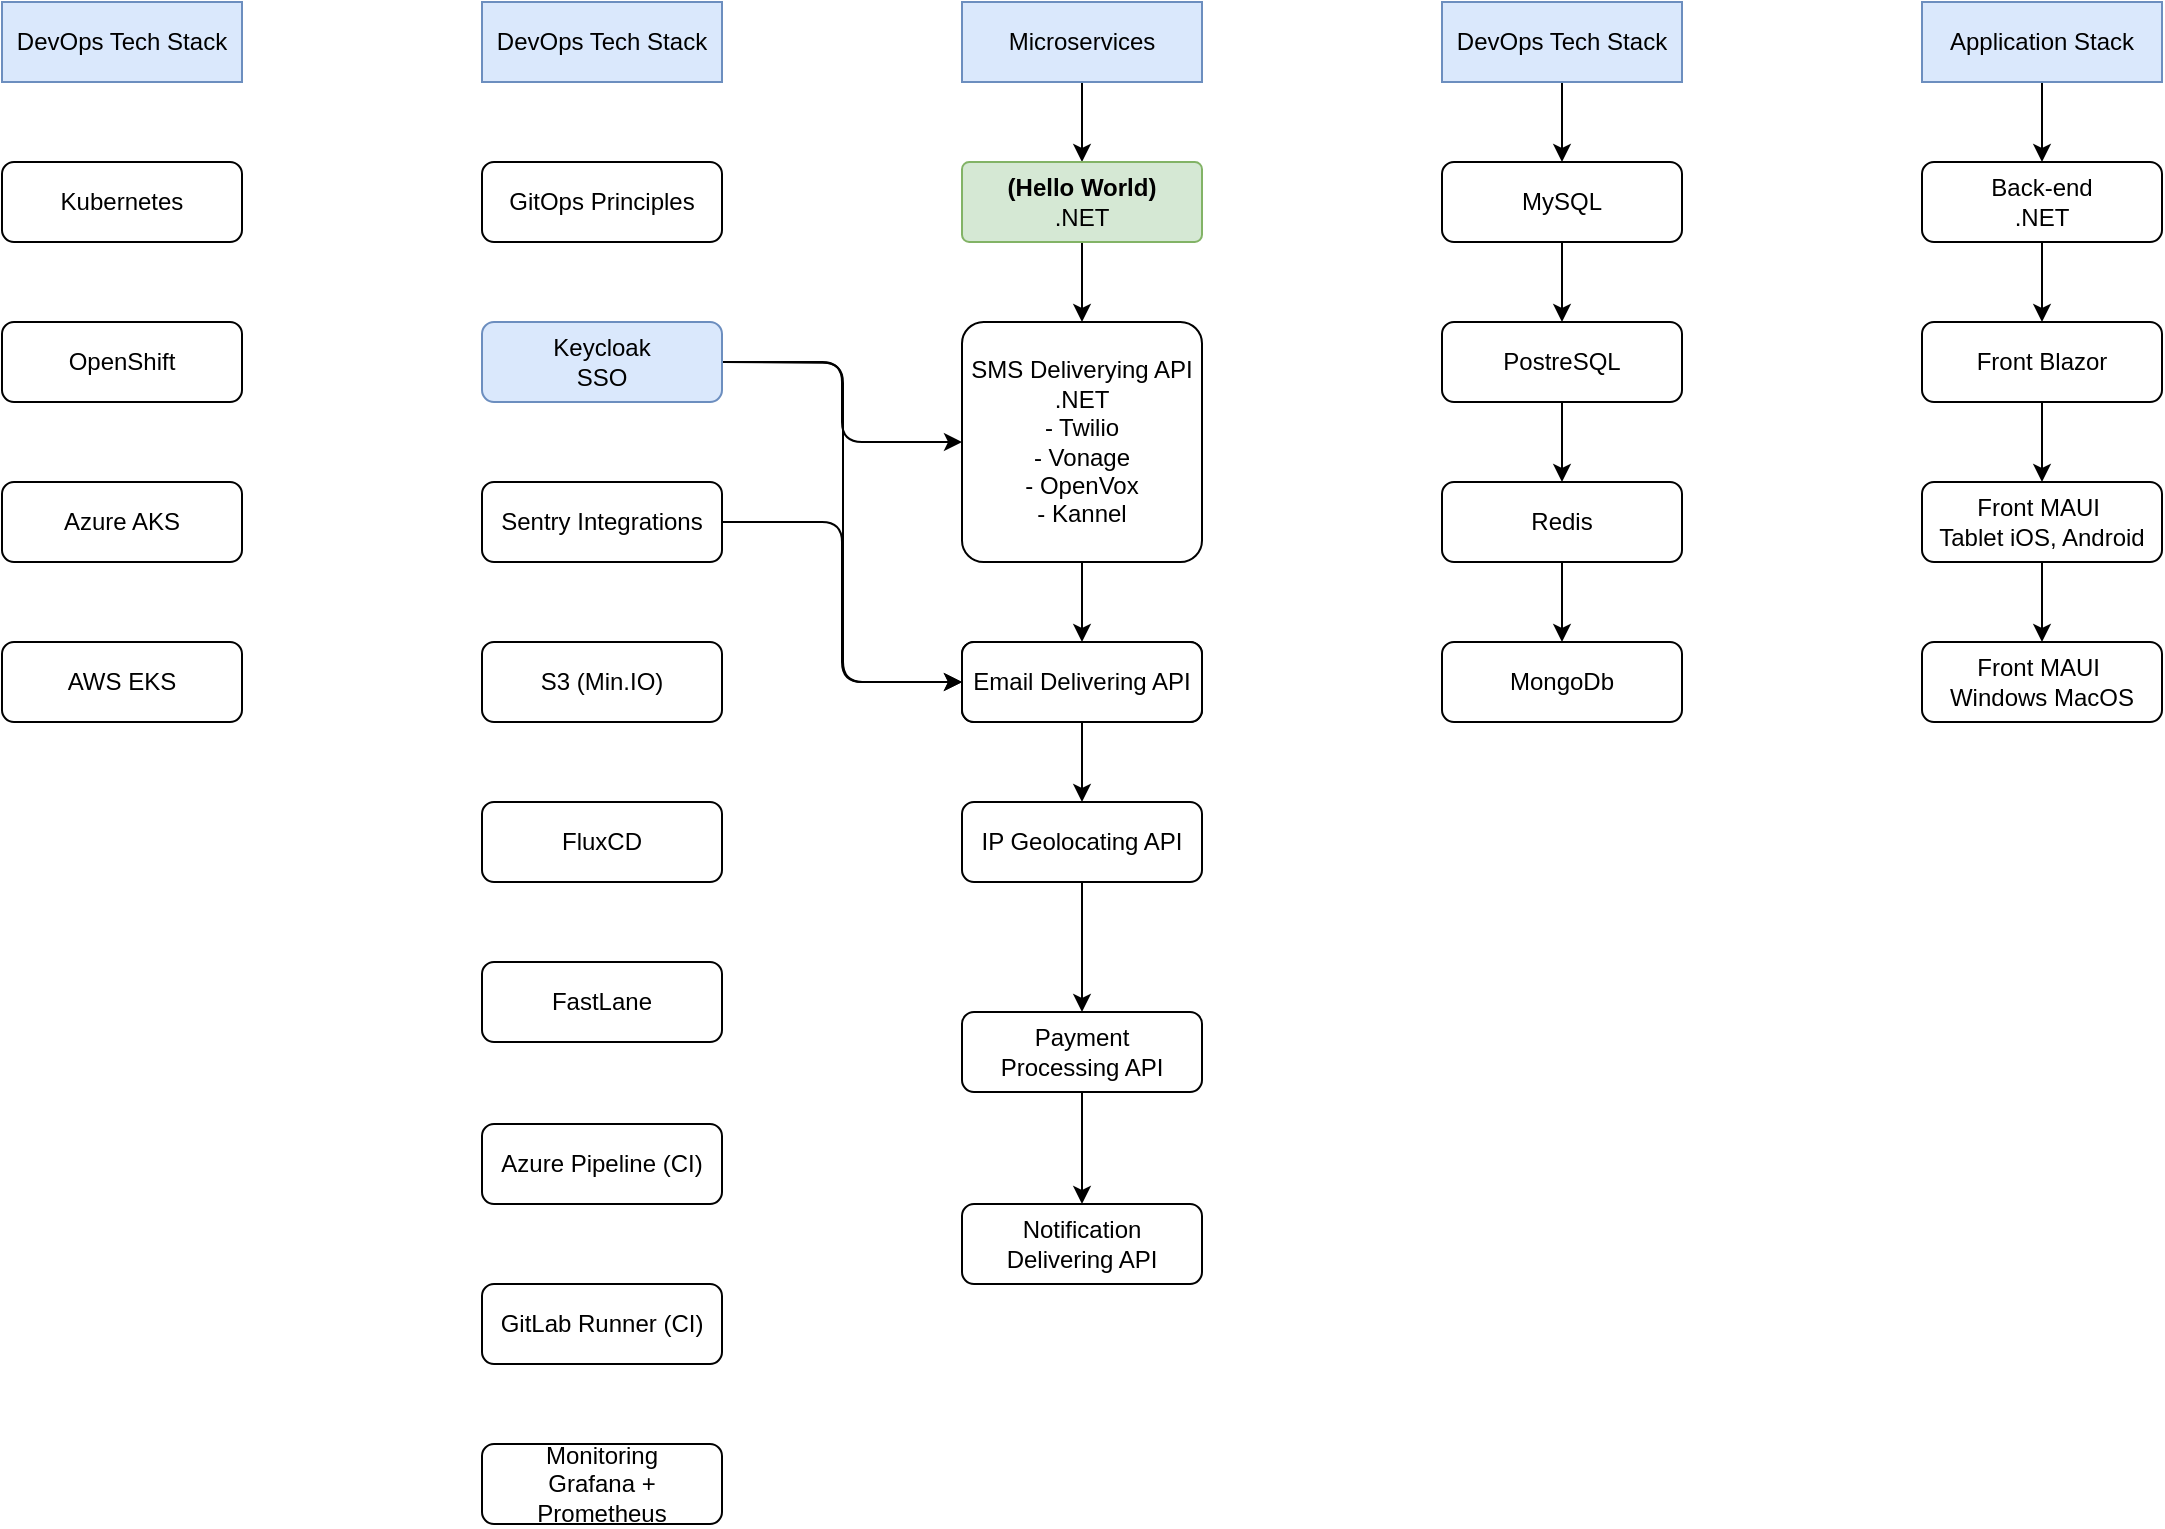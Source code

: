 <mxfile version="20.7.4" type="device" pages="8"><diagram id="kvPN-WQoQ1UvXVrFYGxQ" name="stack"><mxGraphModel dx="2058" dy="1180" grid="1" gridSize="10" guides="1" tooltips="1" connect="1" arrows="1" fold="1" page="1" pageScale="1" pageWidth="1169" pageHeight="827" math="0" shadow="0"><root><mxCell id="0"/><mxCell id="1" parent="0"/><mxCell id="cChEzmW7ZPJ5hX-bSGOE-27" value="GitOps Principles" style="rounded=1;whiteSpace=wrap;html=1;" parent="1" vertex="1"><mxGeometry x="280" y="120" width="120" height="40" as="geometry"/></mxCell><mxCell id="cChEzmW7ZPJ5hX-bSGOE-28" value="DevOps Tech Stack" style="text;html=1;strokeColor=#6c8ebf;fillColor=#dae8fc;align=center;verticalAlign=middle;whiteSpace=wrap;rounded=0;" parent="1" vertex="1"><mxGeometry x="280" y="40" width="120" height="40" as="geometry"/></mxCell><mxCell id="cChEzmW7ZPJ5hX-bSGOE-56" style="edgeStyle=orthogonalEdgeStyle;rounded=1;orthogonalLoop=1;jettySize=auto;html=1;exitX=1;exitY=0.5;exitDx=0;exitDy=0;" parent="1" source="cChEzmW7ZPJ5hX-bSGOE-30" target="cChEzmW7ZPJ5hX-bSGOE-33" edge="1"><mxGeometry relative="1" as="geometry"/></mxCell><mxCell id="zanJZnJPer5NIZRdfO7K-1" style="edgeStyle=orthogonalEdgeStyle;rounded=1;orthogonalLoop=1;jettySize=auto;html=1;entryX=0;entryY=0.5;entryDx=0;entryDy=0;" parent="1" target="cChEzmW7ZPJ5hX-bSGOE-64" edge="1"><mxGeometry relative="1" as="geometry"><mxPoint x="400" y="220" as="sourcePoint"/></mxGeometry></mxCell><mxCell id="cChEzmW7ZPJ5hX-bSGOE-30" value="Keycloak&lt;br&gt;SSO" style="rounded=1;whiteSpace=wrap;html=1;fillColor=#dae8fc;strokeColor=#6c8ebf;" parent="1" vertex="1"><mxGeometry x="280" y="200" width="120" height="40" as="geometry"/></mxCell><mxCell id="DkTigKiNlUy74Ptlj-7F-7" value="" style="edgeStyle=orthogonalEdgeStyle;rounded=0;orthogonalLoop=1;jettySize=auto;html=1;" parent="1" source="cChEzmW7ZPJ5hX-bSGOE-31" target="cChEzmW7ZPJ5hX-bSGOE-57" edge="1"><mxGeometry relative="1" as="geometry"/></mxCell><mxCell id="cChEzmW7ZPJ5hX-bSGOE-31" value="Front Blazor" style="rounded=1;whiteSpace=wrap;html=1;" parent="1" vertex="1"><mxGeometry x="1000" y="200" width="120" height="40" as="geometry"/></mxCell><mxCell id="pLifDEQqLzehWZqofDd_-4" style="edgeStyle=orthogonalEdgeStyle;rounded=1;orthogonalLoop=1;jettySize=auto;html=1;exitX=1;exitY=0.5;exitDx=0;exitDy=0;" parent="1" source="cChEzmW7ZPJ5hX-bSGOE-32" edge="1"><mxGeometry relative="1" as="geometry"><mxPoint x="520" y="380" as="targetPoint"/><Array as="points"><mxPoint x="460" y="300"/><mxPoint x="460" y="380"/></Array></mxGeometry></mxCell><mxCell id="cChEzmW7ZPJ5hX-bSGOE-32" value="Sentry Integrations" style="rounded=1;whiteSpace=wrap;html=1;" parent="1" vertex="1"><mxGeometry x="280" y="280" width="120" height="40" as="geometry"/></mxCell><mxCell id="DkTigKiNlUy74Ptlj-7F-14" value="" style="edgeStyle=orthogonalEdgeStyle;rounded=0;orthogonalLoop=1;jettySize=auto;html=1;" parent="1" source="cChEzmW7ZPJ5hX-bSGOE-33" target="cChEzmW7ZPJ5hX-bSGOE-64" edge="1"><mxGeometry relative="1" as="geometry"/></mxCell><mxCell id="cChEzmW7ZPJ5hX-bSGOE-33" value="SMS Deliverying API&lt;br&gt;.NET&lt;br&gt;- Twilio&lt;br&gt;- Vonage&lt;br&gt;- OpenVox&lt;br&gt;- Kannel" style="rounded=1;whiteSpace=wrap;html=1;arcSize=9;" parent="1" vertex="1"><mxGeometry x="520" y="200" width="120" height="120" as="geometry"/></mxCell><mxCell id="DkTigKiNlUy74Ptlj-7F-12" value="" style="edgeStyle=orthogonalEdgeStyle;rounded=0;orthogonalLoop=1;jettySize=auto;html=1;" parent="1" source="cChEzmW7ZPJ5hX-bSGOE-34" target="cChEzmW7ZPJ5hX-bSGOE-44" edge="1"><mxGeometry relative="1" as="geometry"/></mxCell><mxCell id="cChEzmW7ZPJ5hX-bSGOE-34" value="Microservices" style="text;html=1;strokeColor=#6c8ebf;fillColor=#dae8fc;align=center;verticalAlign=middle;whiteSpace=wrap;rounded=0;" parent="1" vertex="1"><mxGeometry x="520" y="40" width="120" height="40" as="geometry"/></mxCell><mxCell id="cChEzmW7ZPJ5hX-bSGOE-35" value="Email Deliverying API&lt;br&gt;.NET" style="rounded=1;whiteSpace=wrap;html=1;" parent="1" vertex="1"><mxGeometry x="520" y="360" width="120" height="40" as="geometry"/></mxCell><mxCell id="DkTigKiNlUy74Ptlj-7F-13" value="" style="edgeStyle=orthogonalEdgeStyle;rounded=0;orthogonalLoop=1;jettySize=auto;html=1;" parent="1" source="cChEzmW7ZPJ5hX-bSGOE-44" target="cChEzmW7ZPJ5hX-bSGOE-33" edge="1"><mxGeometry relative="1" as="geometry"/></mxCell><mxCell id="cChEzmW7ZPJ5hX-bSGOE-44" value="&lt;b&gt;(Hello World)&lt;/b&gt;&lt;br&gt;.NET" style="rounded=1;whiteSpace=wrap;html=1;arcSize=9;fillColor=#d5e8d4;strokeColor=#82b366;" parent="1" vertex="1"><mxGeometry x="520" y="120" width="120" height="40" as="geometry"/></mxCell><mxCell id="cChEzmW7ZPJ5hX-bSGOE-45" value="S3 (Min.IO)" style="rounded=1;whiteSpace=wrap;html=1;" parent="1" vertex="1"><mxGeometry x="280" y="360" width="120" height="40" as="geometry"/></mxCell><mxCell id="DkTigKiNlUy74Ptlj-7F-5" value="" style="edgeStyle=orthogonalEdgeStyle;rounded=0;orthogonalLoop=1;jettySize=auto;html=1;" parent="1" source="cChEzmW7ZPJ5hX-bSGOE-46" target="cChEzmW7ZPJ5hX-bSGOE-59" edge="1"><mxGeometry relative="1" as="geometry"/></mxCell><mxCell id="cChEzmW7ZPJ5hX-bSGOE-46" value="Application Stack" style="text;html=1;strokeColor=#6c8ebf;fillColor=#dae8fc;align=center;verticalAlign=middle;whiteSpace=wrap;rounded=0;" parent="1" vertex="1"><mxGeometry x="1000" y="40" width="120" height="40" as="geometry"/></mxCell><mxCell id="cChEzmW7ZPJ5hX-bSGOE-48" value="Azure Pipeline (CI)" style="rounded=1;whiteSpace=wrap;html=1;" parent="1" vertex="1"><mxGeometry x="280" y="601" width="120" height="40" as="geometry"/></mxCell><mxCell id="DkTigKiNlUy74Ptlj-7F-16" value="" style="edgeStyle=orthogonalEdgeStyle;rounded=0;orthogonalLoop=1;jettySize=auto;html=1;" parent="1" source="cChEzmW7ZPJ5hX-bSGOE-51" target="4Ke_QRPp7uL051mlga-H-1" edge="1"><mxGeometry relative="1" as="geometry"/></mxCell><mxCell id="cChEzmW7ZPJ5hX-bSGOE-51" value="IP Geolocating API" style="rounded=1;whiteSpace=wrap;html=1;" parent="1" vertex="1"><mxGeometry x="520" y="440" width="120" height="40" as="geometry"/></mxCell><mxCell id="cChEzmW7ZPJ5hX-bSGOE-54" value="GitLab Runner (CI)" style="rounded=1;whiteSpace=wrap;html=1;" parent="1" vertex="1"><mxGeometry x="280" y="681" width="120" height="40" as="geometry"/></mxCell><mxCell id="cChEzmW7ZPJ5hX-bSGOE-55" value="FluxCD" style="rounded=1;whiteSpace=wrap;html=1;" parent="1" vertex="1"><mxGeometry x="280" y="440" width="120" height="40" as="geometry"/></mxCell><mxCell id="DkTigKiNlUy74Ptlj-7F-8" value="" style="edgeStyle=orthogonalEdgeStyle;rounded=0;orthogonalLoop=1;jettySize=auto;html=1;" parent="1" source="cChEzmW7ZPJ5hX-bSGOE-57" target="cChEzmW7ZPJ5hX-bSGOE-58" edge="1"><mxGeometry relative="1" as="geometry"/></mxCell><mxCell id="cChEzmW7ZPJ5hX-bSGOE-57" value="Front MAUI&amp;nbsp;&lt;br&gt;Tablet iOS, Android" style="rounded=1;whiteSpace=wrap;html=1;" parent="1" vertex="1"><mxGeometry x="1000" y="280" width="120" height="40" as="geometry"/></mxCell><mxCell id="cChEzmW7ZPJ5hX-bSGOE-58" value="Front MAUI&amp;nbsp;&lt;br&gt;Windows MacOS" style="rounded=1;whiteSpace=wrap;html=1;" parent="1" vertex="1"><mxGeometry x="1000" y="360" width="120" height="40" as="geometry"/></mxCell><mxCell id="DkTigKiNlUy74Ptlj-7F-6" value="" style="edgeStyle=orthogonalEdgeStyle;rounded=0;orthogonalLoop=1;jettySize=auto;html=1;" parent="1" source="cChEzmW7ZPJ5hX-bSGOE-59" target="cChEzmW7ZPJ5hX-bSGOE-31" edge="1"><mxGeometry relative="1" as="geometry"/></mxCell><mxCell id="cChEzmW7ZPJ5hX-bSGOE-59" value="Back-end&lt;br&gt;.NET" style="rounded=1;whiteSpace=wrap;html=1;" parent="1" vertex="1"><mxGeometry x="1000" y="120" width="120" height="40" as="geometry"/></mxCell><mxCell id="cChEzmW7ZPJ5hX-bSGOE-62" value="Monitoring &lt;br&gt;Grafana + Prometheus" style="rounded=1;whiteSpace=wrap;html=1;" parent="1" vertex="1"><mxGeometry x="280" y="761" width="120" height="40" as="geometry"/></mxCell><mxCell id="DkTigKiNlUy74Ptlj-7F-15" value="" style="edgeStyle=orthogonalEdgeStyle;rounded=0;orthogonalLoop=1;jettySize=auto;html=1;" parent="1" source="cChEzmW7ZPJ5hX-bSGOE-64" target="cChEzmW7ZPJ5hX-bSGOE-51" edge="1"><mxGeometry relative="1" as="geometry"/></mxCell><mxCell id="cChEzmW7ZPJ5hX-bSGOE-64" value="Email Delivering API" style="rounded=1;whiteSpace=wrap;html=1;" parent="1" vertex="1"><mxGeometry x="520" y="360" width="120" height="40" as="geometry"/></mxCell><mxCell id="cChEzmW7ZPJ5hX-bSGOE-93" value="FastLane" style="rounded=1;whiteSpace=wrap;html=1;" parent="1" vertex="1"><mxGeometry x="280" y="520" width="120" height="40" as="geometry"/></mxCell><mxCell id="DkTigKiNlUy74Ptlj-7F-17" value="" style="edgeStyle=orthogonalEdgeStyle;rounded=0;orthogonalLoop=1;jettySize=auto;html=1;" parent="1" source="4Ke_QRPp7uL051mlga-H-1" target="4Ke_QRPp7uL051mlga-H-50" edge="1"><mxGeometry relative="1" as="geometry"/></mxCell><mxCell id="4Ke_QRPp7uL051mlga-H-1" value="Payment&lt;br&gt;Processing API" style="rounded=1;whiteSpace=wrap;html=1;" parent="1" vertex="1"><mxGeometry x="520" y="545" width="120" height="40" as="geometry"/></mxCell><mxCell id="4Ke_QRPp7uL051mlga-H-50" value="Notification&lt;br&gt;Delivering API" style="rounded=1;whiteSpace=wrap;html=1;" parent="1" vertex="1"><mxGeometry x="520" y="641" width="120" height="40" as="geometry"/></mxCell><mxCell id="DkTigKiNlUy74Ptlj-7F-10" value="" style="edgeStyle=orthogonalEdgeStyle;rounded=0;orthogonalLoop=1;jettySize=auto;html=1;" parent="1" source="DkTigKiNlUy74Ptlj-7F-1" target="DkTigKiNlUy74Ptlj-7F-2" edge="1"><mxGeometry relative="1" as="geometry"/></mxCell><mxCell id="DkTigKiNlUy74Ptlj-7F-1" value="MySQL" style="rounded=1;whiteSpace=wrap;html=1;" parent="1" vertex="1"><mxGeometry x="760" y="120" width="120" height="40" as="geometry"/></mxCell><mxCell id="DkTigKiNlUy74Ptlj-7F-11" value="" style="edgeStyle=orthogonalEdgeStyle;rounded=0;orthogonalLoop=1;jettySize=auto;html=1;" parent="1" source="DkTigKiNlUy74Ptlj-7F-2" target="DkTigKiNlUy74Ptlj-7F-4" edge="1"><mxGeometry relative="1" as="geometry"/></mxCell><mxCell id="DkTigKiNlUy74Ptlj-7F-2" value="PostreSQL" style="rounded=1;whiteSpace=wrap;html=1;" parent="1" vertex="1"><mxGeometry x="760" y="200" width="120" height="40" as="geometry"/></mxCell><mxCell id="DkTigKiNlUy74Ptlj-7F-9" value="" style="edgeStyle=orthogonalEdgeStyle;rounded=0;orthogonalLoop=1;jettySize=auto;html=1;" parent="1" source="DkTigKiNlUy74Ptlj-7F-3" target="DkTigKiNlUy74Ptlj-7F-1" edge="1"><mxGeometry relative="1" as="geometry"/></mxCell><mxCell id="DkTigKiNlUy74Ptlj-7F-3" value="DevOps Tech Stack" style="text;html=1;strokeColor=#6c8ebf;fillColor=#dae8fc;align=center;verticalAlign=middle;whiteSpace=wrap;rounded=0;" parent="1" vertex="1"><mxGeometry x="760" y="40" width="120" height="40" as="geometry"/></mxCell><mxCell id="pLifDEQqLzehWZqofDd_-2" value="" style="edgeStyle=orthogonalEdgeStyle;rounded=0;orthogonalLoop=1;jettySize=auto;html=1;" parent="1" source="DkTigKiNlUy74Ptlj-7F-4" target="pLifDEQqLzehWZqofDd_-1" edge="1"><mxGeometry relative="1" as="geometry"/></mxCell><mxCell id="DkTigKiNlUy74Ptlj-7F-4" value="Redis" style="rounded=1;whiteSpace=wrap;html=1;" parent="1" vertex="1"><mxGeometry x="760" y="280" width="120" height="40" as="geometry"/></mxCell><mxCell id="pLifDEQqLzehWZqofDd_-1" value="MongoDb" style="rounded=1;whiteSpace=wrap;html=1;" parent="1" vertex="1"><mxGeometry x="760" y="360" width="120" height="40" as="geometry"/></mxCell><mxCell id="pLifDEQqLzehWZqofDd_-3" value="DevOps Tech Stack" style="text;html=1;strokeColor=#6c8ebf;fillColor=#dae8fc;align=center;verticalAlign=middle;whiteSpace=wrap;rounded=0;" parent="1" vertex="1"><mxGeometry x="40" y="40" width="120" height="40" as="geometry"/></mxCell><mxCell id="pLifDEQqLzehWZqofDd_-5" value="Kubernetes" style="rounded=1;whiteSpace=wrap;html=1;" parent="1" vertex="1"><mxGeometry x="40" y="120" width="120" height="40" as="geometry"/></mxCell><mxCell id="pLifDEQqLzehWZqofDd_-6" value="OpenShift" style="rounded=1;whiteSpace=wrap;html=1;" parent="1" vertex="1"><mxGeometry x="40" y="200" width="120" height="40" as="geometry"/></mxCell><mxCell id="pLifDEQqLzehWZqofDd_-7" value="Azure AKS" style="rounded=1;whiteSpace=wrap;html=1;" parent="1" vertex="1"><mxGeometry x="40" y="280" width="120" height="40" as="geometry"/></mxCell><mxCell id="pLifDEQqLzehWZqofDd_-8" value="AWS EKS" style="rounded=1;whiteSpace=wrap;html=1;" parent="1" vertex="1"><mxGeometry x="40" y="360" width="120" height="40" as="geometry"/></mxCell></root></mxGraphModel></diagram><diagram id="yf5zKmIJrU7kJXl1FtYX" name="notification-deliverying-api"><mxGraphModel dx="3227" dy="353" grid="1" gridSize="10" guides="1" tooltips="1" connect="1" arrows="1" fold="1" page="1" pageScale="1" pageWidth="1169" pageHeight="827" math="0" shadow="0"><root><mxCell id="0"/><mxCell id="1" parent="0"/><mxCell id="9hb4vZHsinNCUhnOngkf-1" style="edgeStyle=orthogonalEdgeStyle;rounded=0;orthogonalLoop=1;jettySize=auto;html=1;exitX=0.5;exitY=1;exitDx=0;exitDy=0;" parent="1" source="9hb4vZHsinNCUhnOngkf-2" target="9hb4vZHsinNCUhnOngkf-9" edge="1"><mxGeometry relative="1" as="geometry"/></mxCell><mxCell id="9hb4vZHsinNCUhnOngkf-2" value="Notification&lt;br&gt;User complete a payment" style="ellipse;whiteSpace=wrap;html=1;fillColor=#dae8fc;strokeColor=#6c8ebf;" parent="1" vertex="1"><mxGeometry x="-800" y="900" width="110" height="60" as="geometry"/></mxCell><mxCell id="9hb4vZHsinNCUhnOngkf-3" style="edgeStyle=orthogonalEdgeStyle;rounded=0;orthogonalLoop=1;jettySize=auto;html=1;exitX=0.5;exitY=1;exitDx=0;exitDy=0;" parent="1" source="9hb4vZHsinNCUhnOngkf-4" target="9hb4vZHsinNCUhnOngkf-6" edge="1"><mxGeometry relative="1" as="geometry"/></mxCell><mxCell id="9hb4vZHsinNCUhnOngkf-4" value="User receives an in-app notification in web blazor via SignalR" style="rounded=1;whiteSpace=wrap;html=1;" parent="1" vertex="1"><mxGeometry x="-940" y="1129" width="120" height="60" as="geometry"/></mxCell><mxCell id="9hb4vZHsinNCUhnOngkf-5" style="edgeStyle=orthogonalEdgeStyle;rounded=0;orthogonalLoop=1;jettySize=auto;html=1;exitX=0.5;exitY=1;exitDx=0;exitDy=0;entryX=0.5;entryY=0;entryDx=0;entryDy=0;" parent="1" source="9hb4vZHsinNCUhnOngkf-6" target="9hb4vZHsinNCUhnOngkf-17" edge="1"><mxGeometry relative="1" as="geometry"/></mxCell><mxCell id="9hb4vZHsinNCUhnOngkf-6" value="User receives an in-app notification in Mobile via SignalR" style="rounded=1;whiteSpace=wrap;html=1;" parent="1" vertex="1"><mxGeometry x="-940" y="1249" width="120" height="60" as="geometry"/></mxCell><mxCell id="9hb4vZHsinNCUhnOngkf-7" value="yes" style="edgeStyle=orthogonalEdgeStyle;rounded=0;orthogonalLoop=1;jettySize=auto;html=1;entryX=0.5;entryY=0;entryDx=0;entryDy=0;" parent="1" source="9hb4vZHsinNCUhnOngkf-9" target="9hb4vZHsinNCUhnOngkf-4" edge="1"><mxGeometry relative="1" as="geometry"/></mxCell><mxCell id="9hb4vZHsinNCUhnOngkf-8" value="no" style="edgeStyle=orthogonalEdgeStyle;rounded=0;orthogonalLoop=1;jettySize=auto;html=1;exitX=1;exitY=0.5;exitDx=0;exitDy=0;" parent="1" source="9hb4vZHsinNCUhnOngkf-9" target="9hb4vZHsinNCUhnOngkf-11" edge="1"><mxGeometry relative="1" as="geometry"/></mxCell><mxCell id="9hb4vZHsinNCUhnOngkf-9" value="Is User online on web and mobile?" style="rhombus;whiteSpace=wrap;html=1;" parent="1" vertex="1"><mxGeometry x="-785" y="1019" width="80" height="80" as="geometry"/></mxCell><mxCell id="9hb4vZHsinNCUhnOngkf-10" style="edgeStyle=orthogonalEdgeStyle;rounded=0;orthogonalLoop=1;jettySize=auto;html=1;exitX=0.5;exitY=1;exitDx=0;exitDy=0;" parent="1" source="9hb4vZHsinNCUhnOngkf-11" target="9hb4vZHsinNCUhnOngkf-13" edge="1"><mxGeometry relative="1" as="geometry"/></mxCell><mxCell id="9hb4vZHsinNCUhnOngkf-11" value="User receives notification via native Browser" style="rounded=1;whiteSpace=wrap;html=1;" parent="1" vertex="1"><mxGeometry x="-670" y="1129" width="120" height="60" as="geometry"/></mxCell><mxCell id="9hb4vZHsinNCUhnOngkf-12" style="edgeStyle=orthogonalEdgeStyle;rounded=0;orthogonalLoop=1;jettySize=auto;html=1;exitX=0.5;exitY=1;exitDx=0;exitDy=0;entryX=0.5;entryY=0;entryDx=0;entryDy=0;" parent="1" source="9hb4vZHsinNCUhnOngkf-13" target="9hb4vZHsinNCUhnOngkf-15" edge="1"><mxGeometry relative="1" as="geometry"/></mxCell><mxCell id="9hb4vZHsinNCUhnOngkf-13" value="User receives notification via native Mobile" style="rounded=1;whiteSpace=wrap;html=1;" parent="1" vertex="1"><mxGeometry x="-670" y="1249" width="120" height="60" as="geometry"/></mxCell><mxCell id="9hb4vZHsinNCUhnOngkf-14" style="edgeStyle=orthogonalEdgeStyle;rounded=0;orthogonalLoop=1;jettySize=auto;html=1;exitX=0.5;exitY=1;exitDx=0;exitDy=0;" parent="1" source="9hb4vZHsinNCUhnOngkf-15" target="9hb4vZHsinNCUhnOngkf-18" edge="1"><mxGeometry relative="1" as="geometry"><Array as="points"><mxPoint x="-610" y="1449"/><mxPoint x="-735" y="1449"/></Array></mxGeometry></mxCell><mxCell id="9hb4vZHsinNCUhnOngkf-15" value="User receives notification via native Desktop" style="rounded=1;whiteSpace=wrap;html=1;" parent="1" vertex="1"><mxGeometry x="-670" y="1353" width="120" height="60" as="geometry"/></mxCell><mxCell id="9hb4vZHsinNCUhnOngkf-16" style="edgeStyle=orthogonalEdgeStyle;rounded=0;orthogonalLoop=1;jettySize=auto;html=1;exitX=0.5;exitY=1;exitDx=0;exitDy=0;entryX=0.5;entryY=0;entryDx=0;entryDy=0;" parent="1" source="9hb4vZHsinNCUhnOngkf-17" target="9hb4vZHsinNCUhnOngkf-18" edge="1"><mxGeometry relative="1" as="geometry"><mxPoint x="-730" y="1479" as="targetPoint"/></mxGeometry></mxCell><mxCell id="9hb4vZHsinNCUhnOngkf-17" value="User receives notification via native Desktop" style="rounded=1;whiteSpace=wrap;html=1;" parent="1" vertex="1"><mxGeometry x="-940" y="1359" width="120" height="60" as="geometry"/></mxCell><mxCell id="9hb4vZHsinNCUhnOngkf-18" value="User complete a payment" style="ellipse;whiteSpace=wrap;html=1;fillColor=#dae8fc;strokeColor=#6c8ebf;" parent="1" vertex="1"><mxGeometry x="-790" y="1479" width="110" height="60" as="geometry"/></mxCell><mxCell id="9hb4vZHsinNCUhnOngkf-19" value="Notification Tokens" style="swimlane;fontStyle=0;childLayout=stackLayout;horizontal=1;startSize=30;horizontalStack=0;resizeParent=1;resizeParentMax=0;resizeLast=0;collapsible=1;marginBottom=0;whiteSpace=wrap;html=1;" parent="1" vertex="1"><mxGeometry x="-500" y="1050" width="350" height="120" as="geometry"/></mxCell><mxCell id="9hb4vZHsinNCUhnOngkf-20" value="Id: guid" style="text;strokeColor=none;fillColor=none;align=left;verticalAlign=middle;spacingLeft=4;spacingRight=4;overflow=hidden;points=[[0,0.5],[1,0.5]];portConstraint=eastwest;rotatable=0;whiteSpace=wrap;html=1;" parent="9hb4vZHsinNCUhnOngkf-19" vertex="1"><mxGeometry y="30" width="350" height="30" as="geometry"/></mxCell><mxCell id="9hb4vZHsinNCUhnOngkf-21" value="Platform: iOS, Android, Chrome, Windows, MacOS" style="text;strokeColor=none;fillColor=none;align=left;verticalAlign=middle;spacingLeft=4;spacingRight=4;overflow=hidden;points=[[0,0.5],[1,0.5]];portConstraint=eastwest;rotatable=0;whiteSpace=wrap;html=1;" parent="9hb4vZHsinNCUhnOngkf-19" vertex="1"><mxGeometry y="60" width="350" height="30" as="geometry"/></mxCell><mxCell id="9hb4vZHsinNCUhnOngkf-22" value="Token: string" style="text;strokeColor=none;fillColor=none;align=left;verticalAlign=middle;spacingLeft=4;spacingRight=4;overflow=hidden;points=[[0,0.5],[1,0.5]];portConstraint=eastwest;rotatable=0;whiteSpace=wrap;html=1;" parent="9hb4vZHsinNCUhnOngkf-19" vertex="1"><mxGeometry y="90" width="350" height="30" as="geometry"/></mxCell></root></mxGraphModel></diagram><diagram id="sgOMdSSGqerFoJDEq_nr" name="payment-processing"><mxGraphModel dx="2058" dy="1180" grid="1" gridSize="10" guides="1" tooltips="1" connect="1" arrows="1" fold="1" page="1" pageScale="1" pageWidth="1169" pageHeight="827" math="0" shadow="0"><root><mxCell id="0"/><mxCell id="1" parent="0"/><mxCell id="82ZTfDwzxJSF4zTGRiNF-1" value="" style="group" vertex="1" connectable="0" parent="1"><mxGeometry x="50" y="80" width="1070" height="720" as="geometry"/></mxCell><mxCell id="WO5oYIrNLtk9MV-GzfNG-1" value="Client" style="shape=umlActor;verticalLabelPosition=bottom;verticalAlign=top;html=1;outlineConnect=0;" parent="82ZTfDwzxJSF4zTGRiNF-1" vertex="1"><mxGeometry x="90.528" width="24.689" height="49.5" as="geometry"/></mxCell><mxCell id="WO5oYIrNLtk9MV-GzfNG-2" value="Get Payments" style="endArrow=classic;html=1;rounded=0;" parent="82ZTfDwzxJSF4zTGRiNF-1" edge="1"><mxGeometry width="50" height="50" relative="1" as="geometry"><mxPoint x="90.528" y="99.0" as="sourcePoint"/><mxPoint x="419.72" y="99.0" as="targetPoint"/></mxGeometry></mxCell><mxCell id="WO5oYIrNLtk9MV-GzfNG-4" value="&lt;span style=&quot;background-color: rgb(251, 251, 251);&quot;&gt;App Back-end&lt;/span&gt;" style="aspect=fixed;perimeter=ellipsePerimeter;html=1;align=center;shadow=0;dashed=0;spacingTop=3;image;image=img/lib/active_directory/generic_server.svg;" parent="82ZTfDwzxJSF4zTGRiNF-1" vertex="1"><mxGeometry x="411.491" y="4.125" width="23.043" height="41.149" as="geometry"/></mxCell><mxCell id="WO5oYIrNLtk9MV-GzfNG-6" value="&lt;span style=&quot;background-color: rgb(251, 251, 251);&quot;&gt;Payment Processing&lt;/span&gt;" style="aspect=fixed;perimeter=ellipsePerimeter;html=1;align=center;shadow=0;dashed=0;spacingTop=3;image;image=img/lib/active_directory/generic_server.svg;" parent="82ZTfDwzxJSF4zTGRiNF-1" vertex="1"><mxGeometry x="699.534" y="4.125" width="23.043" height="41.149" as="geometry"/></mxCell><mxCell id="WO5oYIrNLtk9MV-GzfNG-7" value="Get Payments" style="endArrow=classic;html=1;rounded=0;" parent="82ZTfDwzxJSF4zTGRiNF-1" edge="1"><mxGeometry width="50" height="50" relative="1" as="geometry"><mxPoint x="419.72" y="132.0" as="sourcePoint"/><mxPoint x="715.994" y="132.0" as="targetPoint"/></mxGeometry></mxCell><mxCell id="WO5oYIrNLtk9MV-GzfNG-8" value="Payment List&amp;nbsp;" style="endArrow=classic;html=1;rounded=0;" parent="82ZTfDwzxJSF4zTGRiNF-1" edge="1"><mxGeometry width="50" height="50" relative="1" as="geometry"><mxPoint x="715.994" y="165.0" as="sourcePoint"/><mxPoint x="419.72" y="165.0" as="targetPoint"/></mxGeometry></mxCell><mxCell id="WO5oYIrNLtk9MV-GzfNG-10" value="Payment List&amp;nbsp; +&amp;nbsp;&lt;br&gt;Business Logic" style="endArrow=classic;html=1;rounded=0;" parent="82ZTfDwzxJSF4zTGRiNF-1" edge="1"><mxGeometry width="50" height="50" relative="1" as="geometry"><mxPoint x="419.72" y="198.0" as="sourcePoint"/><mxPoint x="90.528" y="198.0" as="targetPoint"/></mxGeometry></mxCell><mxCell id="WO5oYIrNLtk9MV-GzfNG-18" value="1. User Submit Payment Intent&lt;br&gt;Amount RM10.00&lt;br&gt;Method FPX&amp;nbsp;" style="endArrow=classic;html=1;rounded=0;" parent="82ZTfDwzxJSF4zTGRiNF-1" edge="1"><mxGeometry width="50" height="50" relative="1" as="geometry"><mxPoint x="90.528" y="264.0" as="sourcePoint"/><mxPoint x="419.72" y="264.0" as="targetPoint"/><mxPoint as="offset"/></mxGeometry></mxCell><mxCell id="WO5oYIrNLtk9MV-GzfNG-19" value="2. User Submit Payment Intent&lt;br&gt;Amount RM10.00&lt;br&gt;Method FPX&amp;nbsp;" style="endArrow=classic;html=1;rounded=0;" parent="82ZTfDwzxJSF4zTGRiNF-1" edge="1"><mxGeometry width="50" height="50" relative="1" as="geometry"><mxPoint x="419.72" y="297.0" as="sourcePoint"/><mxPoint x="715.994" y="297.0" as="targetPoint"/><mxPoint as="offset"/></mxGeometry></mxCell><mxCell id="WO5oYIrNLtk9MV-GzfNG-20" value="Payment Response&lt;br&gt;Client URL" style="endArrow=classic;html=1;rounded=0;" parent="82ZTfDwzxJSF4zTGRiNF-1" edge="1"><mxGeometry width="50" height="50" relative="1" as="geometry"><mxPoint x="1045.186" y="363.0" as="sourcePoint"/><mxPoint x="715.994" y="363.0" as="targetPoint"/></mxGeometry></mxCell><mxCell id="WO5oYIrNLtk9MV-GzfNG-22" value="&lt;span style=&quot;background-color: rgb(251, 251, 251);&quot;&gt;Provider&lt;/span&gt;" style="aspect=fixed;perimeter=ellipsePerimeter;html=1;align=center;shadow=0;dashed=0;spacingTop=3;image;image=img/lib/active_directory/generic_server.svg;" parent="82ZTfDwzxJSF4zTGRiNF-1" vertex="1"><mxGeometry x="1036.957" y="4.125" width="23.043" height="41.149" as="geometry"/></mxCell><mxCell id="WO5oYIrNLtk9MV-GzfNG-23" value="2. User Submit Payment Intent&lt;br&gt;Amount RM10.00&lt;br&gt;Method FPX&amp;nbsp;" style="endArrow=classic;html=1;rounded=0;" parent="82ZTfDwzxJSF4zTGRiNF-1" edge="1"><mxGeometry width="50" height="50" relative="1" as="geometry"><mxPoint x="715.994" y="330.0" as="sourcePoint"/><mxPoint x="1045.186" y="330.0" as="targetPoint"/><mxPoint as="offset"/></mxGeometry></mxCell><mxCell id="WO5oYIrNLtk9MV-GzfNG-24" value="Payment Response&lt;br style=&quot;border-color: var(--border-color);&quot;&gt;Client URL" style="endArrow=classic;html=1;rounded=0;" parent="82ZTfDwzxJSF4zTGRiNF-1" edge="1"><mxGeometry width="50" height="50" relative="1" as="geometry"><mxPoint x="715.994" y="396.0" as="sourcePoint"/><mxPoint x="419.72" y="396.0" as="targetPoint"/></mxGeometry></mxCell><mxCell id="WO5oYIrNLtk9MV-GzfNG-27" value="Payment Response&lt;br style=&quot;border-color: var(--border-color);&quot;&gt;Client URL" style="endArrow=classic;html=1;rounded=0;" parent="82ZTfDwzxJSF4zTGRiNF-1" edge="1"><mxGeometry width="50" height="50" relative="1" as="geometry"><mxPoint x="419.72" y="429.0" as="sourcePoint"/><mxPoint x="90.528" y="429.0" as="targetPoint"/></mxGeometry></mxCell><mxCell id="WO5oYIrNLtk9MV-GzfNG-28" value="Client Redirect to Complete Payment" style="endArrow=classic;html=1;rounded=0;" parent="82ZTfDwzxJSF4zTGRiNF-1" edge="1"><mxGeometry width="50" height="50" relative="1" as="geometry"><mxPoint x="90.528" y="462.0" as="sourcePoint"/><mxPoint x="1045.186" y="462.0" as="targetPoint"/><mxPoint as="offset"/></mxGeometry></mxCell><mxCell id="WO5oYIrNLtk9MV-GzfNG-30" value="Client Visit the Return URL to Payment Status&lt;br&gt;[ Success, Failed or Cancelled ]" style="endArrow=classic;html=1;rounded=0;" parent="82ZTfDwzxJSF4zTGRiNF-1" edge="1"><mxGeometry width="50" height="50" relative="1" as="geometry"><mxPoint x="90.528" y="528.0" as="sourcePoint"/><mxPoint x="715.994" y="528.0" as="targetPoint"/><mxPoint as="offset"/></mxGeometry></mxCell><mxCell id="WO5oYIrNLtk9MV-GzfNG-31" value="Dispatch Payment Event by &lt;br&gt;Webhook&lt;br&gt;[ Success, Failed or Cancelled]" style="endArrow=classic;html=1;rounded=0;" parent="82ZTfDwzxJSF4zTGRiNF-1" edge="1"><mxGeometry width="50" height="50" relative="1" as="geometry"><mxPoint x="1045.186" y="495.0" as="sourcePoint"/><mxPoint x="715.994" y="495.0" as="targetPoint"/></mxGeometry></mxCell><mxCell id="WO5oYIrNLtk9MV-GzfNG-32" value="Redirect User to &lt;br&gt;Application Payment Result Page" style="endArrow=classic;html=1;rounded=0;" parent="82ZTfDwzxJSF4zTGRiNF-1" edge="1"><mxGeometry width="50" height="50" relative="1" as="geometry"><mxPoint x="90.528" y="561.0" as="sourcePoint"/><mxPoint x="419.72" y="561.0" as="targetPoint"/></mxGeometry></mxCell><mxCell id="WO5oYIrNLtk9MV-GzfNG-34" value="Get Payment Status" style="endArrow=classic;html=1;rounded=0;" parent="82ZTfDwzxJSF4zTGRiNF-1" edge="1"><mxGeometry width="50" height="50" relative="1" as="geometry"><mxPoint x="419.72" y="594" as="sourcePoint"/><mxPoint x="715.994" y="594.0" as="targetPoint"/></mxGeometry></mxCell><mxCell id="WO5oYIrNLtk9MV-GzfNG-35" value="" style="shape=curlyBracket;whiteSpace=wrap;html=1;rounded=1;labelPosition=left;verticalLabelPosition=middle;align=right;verticalAlign=middle;" parent="82ZTfDwzxJSF4zTGRiNF-1" vertex="1"><mxGeometry x="65.839" y="264.0" width="16.46" height="396.0" as="geometry"/></mxCell><mxCell id="WO5oYIrNLtk9MV-GzfNG-36" value="" style="shape=curlyBracket;whiteSpace=wrap;html=1;rounded=1;labelPosition=left;verticalLabelPosition=middle;align=right;verticalAlign=middle;" parent="82ZTfDwzxJSF4zTGRiNF-1" vertex="1"><mxGeometry x="65.839" y="99.0" width="16.46" height="165.0" as="geometry"/></mxCell><mxCell id="WO5oYIrNLtk9MV-GzfNG-37" value="Get&lt;br&gt;Payments" style="text;html=1;strokeColor=none;fillColor=none;align=center;verticalAlign=middle;whiteSpace=wrap;rounded=0;" parent="82ZTfDwzxJSF4zTGRiNF-1" vertex="1"><mxGeometry y="165.0" width="49.379" height="24.75" as="geometry"/></mxCell><mxCell id="WO5oYIrNLtk9MV-GzfNG-38" value="Submit Payment Intent" style="text;html=1;strokeColor=none;fillColor=none;align=center;verticalAlign=middle;whiteSpace=wrap;rounded=0;" parent="82ZTfDwzxJSF4zTGRiNF-1" vertex="1"><mxGeometry y="466.125" width="49.379" height="24.75" as="geometry"/></mxCell><mxCell id="WO5oYIrNLtk9MV-GzfNG-39" value="Payment Status Result" style="endArrow=classic;html=1;rounded=0;" parent="82ZTfDwzxJSF4zTGRiNF-1" edge="1"><mxGeometry width="50" height="50" relative="1" as="geometry"><mxPoint x="715.994" y="627.0" as="sourcePoint"/><mxPoint x="419.72" y="627.0" as="targetPoint"/></mxGeometry></mxCell><mxCell id="WO5oYIrNLtk9MV-GzfNG-40" value="Payment Status Result" style="endArrow=classic;html=1;rounded=0;" parent="82ZTfDwzxJSF4zTGRiNF-1" edge="1"><mxGeometry width="50" height="50" relative="1" as="geometry"><mxPoint x="419.72" y="660" as="sourcePoint"/><mxPoint x="90.528" y="660.0" as="targetPoint"/></mxGeometry></mxCell><mxCell id="82ZTfDwzxJSF4zTGRiNF-2" value="Payment Provider List" style="swimlane;fontStyle=0;childLayout=stackLayout;horizontal=1;startSize=30;horizontalStack=0;resizeParent=1;resizeParentMax=0;resizeLast=0;collapsible=1;marginBottom=0;whiteSpace=wrap;html=1;" vertex="1" parent="82ZTfDwzxJSF4zTGRiNF-1"><mxGeometry x="930" y="540" width="140" height="180" as="geometry"/></mxCell><mxCell id="82ZTfDwzxJSF4zTGRiNF-3" value="Stripe iDeal" style="text;strokeColor=none;fillColor=none;align=left;verticalAlign=middle;spacingLeft=4;spacingRight=4;overflow=hidden;points=[[0,0.5],[1,0.5]];portConstraint=eastwest;rotatable=0;whiteSpace=wrap;html=1;" vertex="1" parent="82ZTfDwzxJSF4zTGRiNF-2"><mxGeometry y="30" width="140" height="30" as="geometry"/></mxCell><mxCell id="82ZTfDwzxJSF4zTGRiNF-4" value="Stripe Checkout" style="text;strokeColor=none;fillColor=none;align=left;verticalAlign=middle;spacingLeft=4;spacingRight=4;overflow=hidden;points=[[0,0.5],[1,0.5]];portConstraint=eastwest;rotatable=0;whiteSpace=wrap;html=1;" vertex="1" parent="82ZTfDwzxJSF4zTGRiNF-2"><mxGeometry y="60" width="140" height="30" as="geometry"/></mxCell><mxCell id="82ZTfDwzxJSF4zTGRiNF-5" value="FPX" style="text;strokeColor=none;fillColor=none;align=left;verticalAlign=middle;spacingLeft=4;spacingRight=4;overflow=hidden;points=[[0,0.5],[1,0.5]];portConstraint=eastwest;rotatable=0;whiteSpace=wrap;html=1;" vertex="1" parent="82ZTfDwzxJSF4zTGRiNF-2"><mxGeometry y="90" width="140" height="30" as="geometry"/></mxCell><mxCell id="82ZTfDwzxJSF4zTGRiNF-6" value="Mollie" style="text;strokeColor=none;fillColor=none;align=left;verticalAlign=middle;spacingLeft=4;spacingRight=4;overflow=hidden;points=[[0,0.5],[1,0.5]];portConstraint=eastwest;rotatable=0;whiteSpace=wrap;html=1;" vertex="1" parent="82ZTfDwzxJSF4zTGRiNF-2"><mxGeometry y="120" width="140" height="30" as="geometry"/></mxCell><mxCell id="82ZTfDwzxJSF4zTGRiNF-7" value="PayPal" style="text;strokeColor=none;fillColor=none;align=left;verticalAlign=middle;spacingLeft=4;spacingRight=4;overflow=hidden;points=[[0,0.5],[1,0.5]];portConstraint=eastwest;rotatable=0;whiteSpace=wrap;html=1;" vertex="1" parent="82ZTfDwzxJSF4zTGRiNF-2"><mxGeometry y="150" width="140" height="30" as="geometry"/></mxCell></root></mxGraphModel></diagram><diagram id="GMyCxInSOpQ1Heq5qfdR" name="folder-structure"><mxGraphModel dx="1790" dy="1026" grid="1" gridSize="10" guides="1" tooltips="1" connect="1" arrows="1" fold="1" page="1" pageScale="1" pageWidth="827" pageHeight="1169" math="0" shadow="0"><root><mxCell id="0"/><mxCell id="1" parent="0"/><mxCell id="-t_n5L2uCzZVCP8quuPA-1" style="edgeStyle=orthogonalEdgeStyle;rounded=0;orthogonalLoop=1;jettySize=auto;html=1;exitX=0.5;exitY=1;exitDx=0;exitDy=0;entryX=0;entryY=0.5;entryDx=0;entryDy=0;" parent="1" source="-t_n5L2uCzZVCP8quuPA-4" target="-t_n5L2uCzZVCP8quuPA-8" edge="1"><mxGeometry relative="1" as="geometry"/></mxCell><mxCell id="-t_n5L2uCzZVCP8quuPA-2" style="edgeStyle=orthogonalEdgeStyle;rounded=0;orthogonalLoop=1;jettySize=auto;html=1;exitX=0.5;exitY=1;exitDx=0;exitDy=0;entryX=0;entryY=0.5;entryDx=0;entryDy=0;" parent="1" source="-t_n5L2uCzZVCP8quuPA-4" target="-t_n5L2uCzZVCP8quuPA-10" edge="1"><mxGeometry relative="1" as="geometry"/></mxCell><mxCell id="-t_n5L2uCzZVCP8quuPA-3" style="edgeStyle=orthogonalEdgeStyle;rounded=0;orthogonalLoop=1;jettySize=auto;html=1;exitX=0.5;exitY=1;exitDx=0;exitDy=0;entryX=0;entryY=0.5;entryDx=0;entryDy=0;" parent="1" source="-t_n5L2uCzZVCP8quuPA-4" target="-t_n5L2uCzZVCP8quuPA-18" edge="1"><mxGeometry relative="1" as="geometry"/></mxCell><mxCell id="-t_n5L2uCzZVCP8quuPA-4" value="appstract&lt;br&gt;application root" style="rounded=1;whiteSpace=wrap;html=1;" parent="1" vertex="1"><mxGeometry x="84" y="130" width="120" height="40" as="geometry"/></mxCell><mxCell id="-t_n5L2uCzZVCP8quuPA-5" style="edgeStyle=orthogonalEdgeStyle;rounded=0;orthogonalLoop=1;jettySize=auto;html=1;exitX=1;exitY=0.5;exitDx=0;exitDy=0;" parent="1" source="-t_n5L2uCzZVCP8quuPA-8" target="-t_n5L2uCzZVCP8quuPA-13" edge="1"><mxGeometry relative="1" as="geometry"/></mxCell><mxCell id="-t_n5L2uCzZVCP8quuPA-6" style="edgeStyle=orthogonalEdgeStyle;rounded=0;orthogonalLoop=1;jettySize=auto;html=1;exitX=1;exitY=0.5;exitDx=0;exitDy=0;entryX=0;entryY=0.5;entryDx=0;entryDy=0;" parent="1" source="-t_n5L2uCzZVCP8quuPA-8" target="-t_n5L2uCzZVCP8quuPA-15" edge="1"><mxGeometry relative="1" as="geometry"/></mxCell><mxCell id="-t_n5L2uCzZVCP8quuPA-8" value="/app" style="rounded=1;whiteSpace=wrap;html=1;" parent="1" vertex="1"><mxGeometry x="164" y="210" width="120" height="40" as="geometry"/></mxCell><mxCell id="-t_n5L2uCzZVCP8quuPA-9" style="edgeStyle=orthogonalEdgeStyle;rounded=0;orthogonalLoop=1;jettySize=auto;html=1;exitX=1;exitY=0.5;exitDx=0;exitDy=0;entryX=0;entryY=0.5;entryDx=0;entryDy=0;" parent="1" source="-t_n5L2uCzZVCP8quuPA-10" target="-t_n5L2uCzZVCP8quuPA-11" edge="1"><mxGeometry relative="1" as="geometry"/></mxCell><mxCell id="-t_n5L2uCzZVCP8quuPA-10" value="/deployment" style="rounded=1;whiteSpace=wrap;html=1;" parent="1" vertex="1"><mxGeometry x="174" y="910" width="120" height="40" as="geometry"/></mxCell><mxCell id="-t_n5L2uCzZVCP8quuPA-11" value="CI/CD" style="rounded=1;whiteSpace=wrap;html=1;" parent="1" vertex="1"><mxGeometry x="334" y="910" width="120" height="40" as="geometry"/></mxCell><mxCell id="-t_n5L2uCzZVCP8quuPA-12" style="edgeStyle=orthogonalEdgeStyle;rounded=0;orthogonalLoop=1;jettySize=auto;html=1;exitX=1;exitY=0.5;exitDx=0;exitDy=0;entryX=0;entryY=0.5;entryDx=0;entryDy=0;" parent="1" source="-t_n5L2uCzZVCP8quuPA-13" target="-t_n5L2uCzZVCP8quuPA-23" edge="1"><mxGeometry relative="1" as="geometry"/></mxCell><mxCell id="-t_n5L2uCzZVCP8quuPA-13" value="/back-end" style="rounded=1;whiteSpace=wrap;html=1;" parent="1" vertex="1"><mxGeometry x="324" y="210" width="120" height="40" as="geometry"/></mxCell><mxCell id="-t_n5L2uCzZVCP8quuPA-14" style="edgeStyle=orthogonalEdgeStyle;rounded=0;orthogonalLoop=1;jettySize=auto;html=1;exitX=1;exitY=0.5;exitDx=0;exitDy=0;entryX=0;entryY=0.5;entryDx=0;entryDy=0;" parent="1" source="-t_n5L2uCzZVCP8quuPA-15" target="-t_n5L2uCzZVCP8quuPA-17" edge="1"><mxGeometry relative="1" as="geometry"/></mxCell><mxCell id="-t_n5L2uCzZVCP8quuPA-15" value="/front" style="rounded=1;whiteSpace=wrap;html=1;" parent="1" vertex="1"><mxGeometry x="324" y="309" width="120" height="40" as="geometry"/></mxCell><mxCell id="-t_n5L2uCzZVCP8quuPA-16" style="edgeStyle=orthogonalEdgeStyle;rounded=0;orthogonalLoop=1;jettySize=auto;html=1;exitX=0.5;exitY=1;exitDx=0;exitDy=0;entryX=0;entryY=0.5;entryDx=0;entryDy=0;" parent="1" source="-t_n5L2uCzZVCP8quuPA-17" target="-t_n5L2uCzZVCP8quuPA-20" edge="1"><mxGeometry relative="1" as="geometry"/></mxCell><mxCell id="-t_n5L2uCzZVCP8quuPA-17" value="/Deployments" style="rounded=1;whiteSpace=wrap;html=1;" parent="1" vertex="1"><mxGeometry x="484" y="309" width="120" height="40" as="geometry"/></mxCell><mxCell id="-t_n5L2uCzZVCP8quuPA-18" value="/infra" style="rounded=1;whiteSpace=wrap;html=1;" parent="1" vertex="1"><mxGeometry x="174" y="830" width="120" height="40" as="geometry"/></mxCell><mxCell id="-t_n5L2uCzZVCP8quuPA-19" value="terraform" style="rounded=1;whiteSpace=wrap;html=1;" parent="1" vertex="1"><mxGeometry x="334" y="830" width="120" height="40" as="geometry"/></mxCell><mxCell id="-t_n5L2uCzZVCP8quuPA-20" value="/chart" style="rounded=1;whiteSpace=wrap;html=1;" parent="1" vertex="1"><mxGeometry x="574" y="377" width="120" height="40" as="geometry"/></mxCell><mxCell id="-t_n5L2uCzZVCP8quuPA-21" value="/chart" style="rounded=1;whiteSpace=wrap;html=1;" parent="1" vertex="1"><mxGeometry x="624" y="260" width="120" height="40" as="geometry"/></mxCell><mxCell id="-t_n5L2uCzZVCP8quuPA-22" style="edgeStyle=orthogonalEdgeStyle;rounded=0;orthogonalLoop=1;jettySize=auto;html=1;exitX=0.5;exitY=1;exitDx=0;exitDy=0;entryX=0;entryY=0.5;entryDx=0;entryDy=0;" parent="1" source="-t_n5L2uCzZVCP8quuPA-23" target="-t_n5L2uCzZVCP8quuPA-21" edge="1"><mxGeometry relative="1" as="geometry"/></mxCell><mxCell id="-t_n5L2uCzZVCP8quuPA-23" value="/Deployments" style="rounded=1;whiteSpace=wrap;html=1;" parent="1" vertex="1"><mxGeometry x="484" y="210" width="120" height="40" as="geometry"/></mxCell><mxCell id="-t_n5L2uCzZVCP8quuPA-24" value="/email-delivering/" style="rounded=1;whiteSpace=wrap;html=1;" parent="1" vertex="1"><mxGeometry x="364" y="720" width="120" height="40" as="geometry"/></mxCell><mxCell id="-t_n5L2uCzZVCP8quuPA-25" value="/sms-delivering/" style="rounded=1;whiteSpace=wrap;html=1;" parent="1" vertex="1"><mxGeometry x="363" y="451" width="120" height="40" as="geometry"/></mxCell><mxCell id="-t_n5L2uCzZVCP8quuPA-26" value="/payment-processing/" style="rounded=1;whiteSpace=wrap;html=1;" parent="1" vertex="1"><mxGeometry x="363" y="576" width="120" height="40" as="geometry"/></mxCell><mxCell id="-t_n5L2uCzZVCP8quuPA-27" value="/notification-delivering" style="rounded=1;whiteSpace=wrap;html=1;" parent="1" vertex="1"><mxGeometry x="363" y="513" width="120" height="40" as="geometry"/></mxCell><mxCell id="-t_n5L2uCzZVCP8quuPA-28" style="edgeStyle=orthogonalEdgeStyle;rounded=0;orthogonalLoop=1;jettySize=auto;html=1;exitX=1;exitY=0.5;exitDx=0;exitDy=0;" parent="1" source="-t_n5L2uCzZVCP8quuPA-32" target="-t_n5L2uCzZVCP8quuPA-25" edge="1"><mxGeometry relative="1" as="geometry"/></mxCell><mxCell id="-t_n5L2uCzZVCP8quuPA-29" style="edgeStyle=orthogonalEdgeStyle;rounded=0;orthogonalLoop=1;jettySize=auto;html=1;exitX=1;exitY=0.5;exitDx=0;exitDy=0;entryX=0;entryY=0.5;entryDx=0;entryDy=0;" parent="1" source="-t_n5L2uCzZVCP8quuPA-32" target="-t_n5L2uCzZVCP8quuPA-27" edge="1"><mxGeometry relative="1" as="geometry"><Array as="points"><mxPoint x="299" y="471"/><mxPoint x="299" y="533"/></Array></mxGeometry></mxCell><mxCell id="-t_n5L2uCzZVCP8quuPA-30" style="edgeStyle=orthogonalEdgeStyle;rounded=0;orthogonalLoop=1;jettySize=auto;html=1;exitX=1;exitY=0.5;exitDx=0;exitDy=0;entryX=0;entryY=0.5;entryDx=0;entryDy=0;" parent="1" source="-t_n5L2uCzZVCP8quuPA-32" target="-t_n5L2uCzZVCP8quuPA-26" edge="1"><mxGeometry relative="1" as="geometry"><Array as="points"><mxPoint x="299" y="471"/><mxPoint x="299" y="596"/></Array></mxGeometry></mxCell><mxCell id="-t_n5L2uCzZVCP8quuPA-31" style="edgeStyle=orthogonalEdgeStyle;rounded=0;orthogonalLoop=1;jettySize=auto;html=1;exitX=1;exitY=0.5;exitDx=0;exitDy=0;entryX=0;entryY=0.5;entryDx=0;entryDy=0;" parent="1" source="-t_n5L2uCzZVCP8quuPA-32" target="-t_n5L2uCzZVCP8quuPA-33" edge="1"><mxGeometry relative="1" as="geometry"><Array as="points"><mxPoint x="299" y="471"/><mxPoint x="299" y="653"/></Array></mxGeometry></mxCell><mxCell id="RnflTLVzbPVRdlYtOR03-1" style="edgeStyle=orthogonalEdgeStyle;rounded=0;orthogonalLoop=1;jettySize=auto;html=1;exitX=1;exitY=0.5;exitDx=0;exitDy=0;entryX=0;entryY=0.5;entryDx=0;entryDy=0;" edge="1" parent="1" source="-t_n5L2uCzZVCP8quuPA-32" target="-t_n5L2uCzZVCP8quuPA-24"><mxGeometry relative="1" as="geometry"><Array as="points"><mxPoint x="300" y="471"/><mxPoint x="300" y="740"/></Array></mxGeometry></mxCell><mxCell id="-t_n5L2uCzZVCP8quuPA-32" value="/api" style="rounded=1;whiteSpace=wrap;html=1;" parent="1" vertex="1"><mxGeometry x="164" y="451" width="120" height="40" as="geometry"/></mxCell><mxCell id="-t_n5L2uCzZVCP8quuPA-33" value="/ip-geolocating/" style="rounded=1;whiteSpace=wrap;html=1;" parent="1" vertex="1"><mxGeometry x="363" y="633" width="120" height="40" as="geometry"/></mxCell></root></mxGraphModel></diagram><diagram id="1DRgNgXJ8LqSnO1F2ApC" name="business-logic"><mxGraphModel dx="3248" dy="1388" grid="1" gridSize="10" guides="1" tooltips="1" connect="1" arrows="1" fold="1" page="1" pageScale="1" pageWidth="827" pageHeight="1169" math="0" shadow="0"><root><mxCell id="0"/><mxCell id="1" parent="0"/><mxCell id="jUp6jnjgJhyl7MMHbp1z-1" style="edgeStyle=orthogonalEdgeStyle;rounded=0;orthogonalLoop=1;jettySize=auto;html=1;exitX=0.5;exitY=1;exitDx=0;exitDy=0;" parent="1" source="jUp6jnjgJhyl7MMHbp1z-2" target="jUp6jnjgJhyl7MMHbp1z-4" edge="1"><mxGeometry relative="1" as="geometry"/></mxCell><mxCell id="jUp6jnjgJhyl7MMHbp1z-2" value="User launches app" style="ellipse;whiteSpace=wrap;html=1;fillColor=#dae8fc;strokeColor=#6c8ebf;" parent="1" vertex="1"><mxGeometry x="-391" y="40" width="110" height="60" as="geometry"/></mxCell><mxCell id="jUp6jnjgJhyl7MMHbp1z-3" style="edgeStyle=orthogonalEdgeStyle;rounded=0;orthogonalLoop=1;jettySize=auto;html=1;exitX=0.5;exitY=1;exitDx=0;exitDy=0;entryX=0.5;entryY=0;entryDx=0;entryDy=0;" parent="1" source="jUp6jnjgJhyl7MMHbp1z-4" target="jUp6jnjgJhyl7MMHbp1z-7" edge="1"><mxGeometry relative="1" as="geometry"/></mxCell><mxCell id="jUp6jnjgJhyl7MMHbp1z-4" value="User sign up with&lt;br&gt;google or apple&lt;br&gt;or email" style="rounded=1;whiteSpace=wrap;html=1;" parent="1" vertex="1"><mxGeometry x="-396" y="140" width="120" height="60" as="geometry"/></mxCell><mxCell id="jUp6jnjgJhyl7MMHbp1z-5" style="edgeStyle=orthogonalEdgeStyle;rounded=0;orthogonalLoop=1;jettySize=auto;html=1;exitX=0;exitY=0.5;exitDx=0;exitDy=0;entryX=0.5;entryY=0;entryDx=0;entryDy=0;" parent="1" source="jUp6jnjgJhyl7MMHbp1z-7" target="jUp6jnjgJhyl7MMHbp1z-9" edge="1"><mxGeometry relative="1" as="geometry"/></mxCell><mxCell id="jUp6jnjgJhyl7MMHbp1z-6" style="edgeStyle=orthogonalEdgeStyle;rounded=0;orthogonalLoop=1;jettySize=auto;html=1;exitX=0.5;exitY=1;exitDx=0;exitDy=0;" parent="1" source="jUp6jnjgJhyl7MMHbp1z-7" target="jUp6jnjgJhyl7MMHbp1z-11" edge="1"><mxGeometry relative="1" as="geometry"/></mxCell><mxCell id="jUp6jnjgJhyl7MMHbp1z-7" value="Email" style="rhombus;whiteSpace=wrap;html=1;" parent="1" vertex="1"><mxGeometry x="-376" y="260" width="80" height="80" as="geometry"/></mxCell><mxCell id="jUp6jnjgJhyl7MMHbp1z-8" style="edgeStyle=orthogonalEdgeStyle;rounded=0;orthogonalLoop=1;jettySize=auto;html=1;exitX=0.5;exitY=1;exitDx=0;exitDy=0;" parent="1" source="jUp6jnjgJhyl7MMHbp1z-9" target="jUp6jnjgJhyl7MMHbp1z-11" edge="1"><mxGeometry relative="1" as="geometry"/></mxCell><mxCell id="jUp6jnjgJhyl7MMHbp1z-9" value="Email OTP" style="rounded=1;whiteSpace=wrap;html=1;" parent="1" vertex="1"><mxGeometry x="-551" y="340" width="120" height="60" as="geometry"/></mxCell><mxCell id="jUp6jnjgJhyl7MMHbp1z-10" style="edgeStyle=orthogonalEdgeStyle;rounded=0;orthogonalLoop=1;jettySize=auto;html=1;exitX=0.5;exitY=1;exitDx=0;exitDy=0;" parent="1" source="jUp6jnjgJhyl7MMHbp1z-11" target="jUp6jnjgJhyl7MMHbp1z-13" edge="1"><mxGeometry relative="1" as="geometry"/></mxCell><mxCell id="jUp6jnjgJhyl7MMHbp1z-11" value="Mobile Number&lt;br&gt;Form" style="rounded=1;whiteSpace=wrap;html=1;" parent="1" vertex="1"><mxGeometry x="-396" y="460" width="120" height="60" as="geometry"/></mxCell><mxCell id="jUp6jnjgJhyl7MMHbp1z-12" style="edgeStyle=orthogonalEdgeStyle;rounded=0;orthogonalLoop=1;jettySize=auto;html=1;exitX=0.5;exitY=1;exitDx=0;exitDy=0;entryX=0.5;entryY=0;entryDx=0;entryDy=0;" parent="1" source="jUp6jnjgJhyl7MMHbp1z-13" target="jUp6jnjgJhyl7MMHbp1z-15" edge="1"><mxGeometry relative="1" as="geometry"/></mxCell><mxCell id="jUp6jnjgJhyl7MMHbp1z-13" value="Mobile OTP" style="rounded=1;whiteSpace=wrap;html=1;" parent="1" vertex="1"><mxGeometry x="-396" y="590" width="120" height="60" as="geometry"/></mxCell><mxCell id="jUp6jnjgJhyl7MMHbp1z-14" style="edgeStyle=orthogonalEdgeStyle;rounded=0;orthogonalLoop=1;jettySize=auto;html=1;exitX=0.5;exitY=1;exitDx=0;exitDy=0;entryX=0.5;entryY=0;entryDx=0;entryDy=0;" parent="1" source="jUp6jnjgJhyl7MMHbp1z-15" target="jUp6jnjgJhyl7MMHbp1z-17" edge="1"><mxGeometry relative="1" as="geometry"/></mxCell><mxCell id="jUp6jnjgJhyl7MMHbp1z-15" value="End" style="ellipse;whiteSpace=wrap;html=1;fillColor=#dae8fc;strokeColor=#6c8ebf;" parent="1" vertex="1"><mxGeometry x="-391" y="700" width="110" height="60" as="geometry"/></mxCell><mxCell id="jUp6jnjgJhyl7MMHbp1z-16" style="edgeStyle=orthogonalEdgeStyle;rounded=0;orthogonalLoop=1;jettySize=auto;html=1;exitX=0.5;exitY=1;exitDx=0;exitDy=0;entryX=0.5;entryY=0;entryDx=0;entryDy=0;" parent="1" source="jUp6jnjgJhyl7MMHbp1z-17" target="jUp6jnjgJhyl7MMHbp1z-18" edge="1"><mxGeometry relative="1" as="geometry"/></mxCell><mxCell id="jUp6jnjgJhyl7MMHbp1z-17" value="KYC Process" style="rounded=1;whiteSpace=wrap;html=1;" parent="1" vertex="1"><mxGeometry x="-396" y="850" width="120" height="60" as="geometry"/></mxCell><mxCell id="jUp6jnjgJhyl7MMHbp1z-18" value="Navigation Map&lt;br&gt;tool that receive address and opens default navigation app" style="rounded=1;whiteSpace=wrap;html=1;" parent="1" vertex="1"><mxGeometry x="-396" y="971" width="120" height="99" as="geometry"/></mxCell></root></mxGraphModel></diagram><diagram id="VJ_MfaxI1vFj8eHdVAar" name="kyc"><mxGraphModel dx="3248" dy="1388" grid="1" gridSize="10" guides="1" tooltips="1" connect="1" arrows="1" fold="1" page="1" pageScale="1" pageWidth="827" pageHeight="1169" math="0" shadow="0"><root><mxCell id="0"/><mxCell id="1" parent="0"/><mxCell id="u0P5AedRqTcYRTVG_14r-1" style="edgeStyle=orthogonalEdgeStyle;rounded=0;orthogonalLoop=1;jettySize=auto;html=1;exitX=0.5;exitY=1;exitDx=0;exitDy=0;" parent="1" source="u0P5AedRqTcYRTVG_14r-2" target="u0P5AedRqTcYRTVG_14r-4" edge="1"><mxGeometry relative="1" as="geometry"/></mxCell><mxCell id="u0P5AedRqTcYRTVG_14r-2" value="User completes KYC" style="ellipse;whiteSpace=wrap;html=1;fillColor=#dae8fc;strokeColor=#6c8ebf;" parent="1" vertex="1"><mxGeometry x="-468" y="120" width="110" height="60" as="geometry"/></mxCell><mxCell id="u0P5AedRqTcYRTVG_14r-3" style="edgeStyle=orthogonalEdgeStyle;rounded=0;orthogonalLoop=1;jettySize=auto;html=1;exitX=0.5;exitY=1;exitDx=0;exitDy=0;" parent="1" source="u0P5AedRqTcYRTVG_14r-4" target="u0P5AedRqTcYRTVG_14r-10" edge="1"><mxGeometry relative="1" as="geometry"/></mxCell><mxCell id="u0P5AedRqTcYRTVG_14r-4" value="User scans &lt;br&gt;document" style="rounded=1;whiteSpace=wrap;html=1;" parent="1" vertex="1"><mxGeometry x="-473" y="240" width="120" height="60" as="geometry"/></mxCell><mxCell id="u0P5AedRqTcYRTVG_14r-5" style="edgeStyle=orthogonalEdgeStyle;rounded=0;orthogonalLoop=1;jettySize=auto;html=1;exitX=0.5;exitY=1;exitDx=0;exitDy=0;" parent="1" source="u0P5AedRqTcYRTVG_14r-6" target="u0P5AedRqTcYRTVG_14r-8" edge="1"><mxGeometry relative="1" as="geometry"/></mxCell><mxCell id="u0P5AedRqTcYRTVG_14r-6" value="User takes selfie to get 3d facial done" style="rounded=1;whiteSpace=wrap;html=1;" parent="1" vertex="1"><mxGeometry x="-473" y="460" width="120" height="60" as="geometry"/></mxCell><mxCell id="u0P5AedRqTcYRTVG_14r-7" style="edgeStyle=orthogonalEdgeStyle;rounded=0;orthogonalLoop=1;jettySize=auto;html=1;exitX=0.5;exitY=1;exitDx=0;exitDy=0;" parent="1" source="u0P5AedRqTcYRTVG_14r-8" target="u0P5AedRqTcYRTVG_14r-13" edge="1"><mxGeometry relative="1" as="geometry"/></mxCell><mxCell id="u0P5AedRqTcYRTVG_14r-8" value="User verifies an speech video to validate a number" style="rounded=1;whiteSpace=wrap;html=1;" parent="1" vertex="1"><mxGeometry x="-473" y="578" width="120" height="60" as="geometry"/></mxCell><mxCell id="u0P5AedRqTcYRTVG_14r-9" style="edgeStyle=orthogonalEdgeStyle;rounded=0;orthogonalLoop=1;jettySize=auto;html=1;exitX=0.5;exitY=1;exitDx=0;exitDy=0;" parent="1" source="u0P5AedRqTcYRTVG_14r-10" target="u0P5AedRqTcYRTVG_14r-6" edge="1"><mxGeometry relative="1" as="geometry"/></mxCell><mxCell id="u0P5AedRqTcYRTVG_14r-10" value="Takes photo of the front/back" style="rounded=1;whiteSpace=wrap;html=1;" parent="1" vertex="1"><mxGeometry x="-473" y="340" width="120" height="60" as="geometry"/></mxCell><mxCell id="u0P5AedRqTcYRTVG_14r-11" value="User completes KYC" style="ellipse;whiteSpace=wrap;html=1;fillColor=#dae8fc;strokeColor=#6c8ebf;" parent="1" vertex="1"><mxGeometry x="-468" y="781" width="110" height="60" as="geometry"/></mxCell><mxCell id="u0P5AedRqTcYRTVG_14r-12" style="edgeStyle=orthogonalEdgeStyle;rounded=0;orthogonalLoop=1;jettySize=auto;html=1;exitX=0.5;exitY=1;exitDx=0;exitDy=0;" parent="1" source="u0P5AedRqTcYRTVG_14r-13" target="u0P5AedRqTcYRTVG_14r-11" edge="1"><mxGeometry relative="1" as="geometry"/></mxCell><mxCell id="u0P5AedRqTcYRTVG_14r-13" value="User finish KYC process&amp;nbsp;" style="rounded=1;whiteSpace=wrap;html=1;" parent="1" vertex="1"><mxGeometry x="-473" y="681" width="120" height="60" as="geometry"/></mxCell></root></mxGraphModel></diagram><diagram id="sa1Nzdjsz-xlLkk6JyGz" name="payments"><mxGraphModel dx="2885" dy="1180" grid="1" gridSize="10" guides="1" tooltips="1" connect="1" arrows="1" fold="1" page="1" pageScale="1" pageWidth="827" pageHeight="1169" math="0" shadow="0"><root><mxCell id="0"/><mxCell id="1" parent="0"/><mxCell id="FDQFze_SqfYc0s12Gw2B-1" style="edgeStyle=orthogonalEdgeStyle;rounded=0;orthogonalLoop=1;jettySize=auto;html=1;exitX=0.5;exitY=1;exitDx=0;exitDy=0;" parent="1" source="FDQFze_SqfYc0s12Gw2B-2" target="FDQFze_SqfYc0s12Gw2B-4" edge="1"><mxGeometry relative="1" as="geometry"/></mxCell><mxCell id="FDQFze_SqfYc0s12Gw2B-2" value="User make a payment&lt;br&gt;Web/Mobile" style="ellipse;whiteSpace=wrap;html=1;fillColor=#dae8fc;strokeColor=#6c8ebf;" parent="1" vertex="1"><mxGeometry x="-485" y="100" width="110" height="60" as="geometry"/></mxCell><mxCell id="FDQFze_SqfYc0s12Gw2B-3" style="edgeStyle=orthogonalEdgeStyle;rounded=0;orthogonalLoop=1;jettySize=auto;html=1;exitX=0.5;exitY=1;exitDx=0;exitDy=0;" parent="1" source="FDQFze_SqfYc0s12Gw2B-4" target="FDQFze_SqfYc0s12Gw2B-6" edge="1"><mxGeometry relative="1" as="geometry"/></mxCell><mxCell id="FDQFze_SqfYc0s12Gw2B-4" value="User chooses the amount of payment to create payment intend" style="rounded=1;whiteSpace=wrap;html=1;" parent="1" vertex="1"><mxGeometry x="-490" y="220" width="120" height="60" as="geometry"/></mxCell><mxCell id="FDQFze_SqfYc0s12Gw2B-5" style="edgeStyle=orthogonalEdgeStyle;rounded=0;orthogonalLoop=1;jettySize=auto;html=1;exitX=0.5;exitY=1;exitDx=0;exitDy=0;" parent="1" source="FDQFze_SqfYc0s12Gw2B-6" target="FDQFze_SqfYc0s12Gw2B-8" edge="1"><mxGeometry relative="1" as="geometry"/></mxCell><mxCell id="FDQFze_SqfYc0s12Gw2B-6" value="User is redirected to payment provider" style="rounded=1;whiteSpace=wrap;html=1;" parent="1" vertex="1"><mxGeometry x="-490" y="320" width="120" height="60" as="geometry"/></mxCell><mxCell id="FDQFze_SqfYc0s12Gw2B-7" style="edgeStyle=orthogonalEdgeStyle;rounded=0;orthogonalLoop=1;jettySize=auto;html=1;exitX=0.5;exitY=1;exitDx=0;exitDy=0;entryX=0.5;entryY=0;entryDx=0;entryDy=0;" parent="1" source="FDQFze_SqfYc0s12Gw2B-8" target="FDQFze_SqfYc0s12Gw2B-10" edge="1"><mxGeometry relative="1" as="geometry"/></mxCell><mxCell id="FDQFze_SqfYc0s12Gw2B-8" value="User returns from payment provider with the amount" style="rounded=1;whiteSpace=wrap;html=1;" parent="1" vertex="1"><mxGeometry x="-490" y="420" width="120" height="60" as="geometry"/></mxCell><mxCell id="FDQFze_SqfYc0s12Gw2B-9" style="edgeStyle=orthogonalEdgeStyle;rounded=0;orthogonalLoop=1;jettySize=auto;html=1;exitX=0.5;exitY=1;exitDx=0;exitDy=0;" parent="1" source="FDQFze_SqfYc0s12Gw2B-10" target="FDQFze_SqfYc0s12Gw2B-12" edge="1"><mxGeometry relative="1" as="geometry"/></mxCell><mxCell id="FDQFze_SqfYc0s12Gw2B-10" value="User views the payment result" style="rounded=1;whiteSpace=wrap;html=1;" parent="1" vertex="1"><mxGeometry x="-490" y="527" width="120" height="60" as="geometry"/></mxCell><mxCell id="FDQFze_SqfYc0s12Gw2B-11" style="edgeStyle=orthogonalEdgeStyle;rounded=0;orthogonalLoop=1;jettySize=auto;html=1;exitX=0.5;exitY=1;exitDx=0;exitDy=0;entryX=0.5;entryY=0;entryDx=0;entryDy=0;" parent="1" source="FDQFze_SqfYc0s12Gw2B-12" target="FDQFze_SqfYc0s12Gw2B-13" edge="1"><mxGeometry relative="1" as="geometry"/></mxCell><mxCell id="FDQFze_SqfYc0s12Gw2B-12" value="User list payment history" style="rounded=1;whiteSpace=wrap;html=1;" parent="1" vertex="1"><mxGeometry x="-490" y="630" width="120" height="60" as="geometry"/></mxCell><mxCell id="FDQFze_SqfYc0s12Gw2B-13" value="User make a payment" style="ellipse;whiteSpace=wrap;html=1;fillColor=#dae8fc;strokeColor=#6c8ebf;" parent="1" vertex="1"><mxGeometry x="-485" y="731" width="110" height="60" as="geometry"/></mxCell></root></mxGraphModel></diagram><diagram id="t0L_oN5LQh8zYHQvoOwg" name="email-delivery"><mxGraphModel dx="2885" dy="1180" grid="1" gridSize="10" guides="1" tooltips="1" connect="1" arrows="1" fold="1" page="1" pageScale="1" pageWidth="827" pageHeight="1169" math="0" shadow="0"><root><mxCell id="0"/><mxCell id="1" parent="0"/><mxCell id="aCRUsmKOSW2hHDJS24hv-1" style="edgeStyle=orthogonalEdgeStyle;rounded=0;orthogonalLoop=1;jettySize=auto;html=1;exitX=0.5;exitY=1;exitDx=0;exitDy=0;entryX=0.5;entryY=0;entryDx=0;entryDy=0;" parent="1" source="aCRUsmKOSW2hHDJS24hv-2" target="aCRUsmKOSW2hHDJS24hv-4" edge="1"><mxGeometry relative="1" as="geometry"/></mxCell><mxCell id="aCRUsmKOSW2hHDJS24hv-2" value="Email submission" style="ellipse;whiteSpace=wrap;html=1;fillColor=#dae8fc;strokeColor=#6c8ebf;" parent="1" vertex="1"><mxGeometry x="-524.5" y="90" width="110" height="60" as="geometry"/></mxCell><mxCell id="aCRUsmKOSW2hHDJS24hv-3" style="edgeStyle=orthogonalEdgeStyle;rounded=0;orthogonalLoop=1;jettySize=auto;html=1;exitX=0.5;exitY=1;exitDx=0;exitDy=0;" parent="1" source="aCRUsmKOSW2hHDJS24hv-4" target="aCRUsmKOSW2hHDJS24hv-7" edge="1"><mxGeometry relative="1" as="geometry"/></mxCell><mxCell id="aCRUsmKOSW2hHDJS24hv-4" value="Validate Email&lt;br&gt;Format" style="rounded=1;whiteSpace=wrap;html=1;" parent="1" vertex="1"><mxGeometry x="-529.5" y="210" width="120" height="60" as="geometry"/></mxCell><mxCell id="aCRUsmKOSW2hHDJS24hv-5" value="no" style="edgeStyle=orthogonalEdgeStyle;rounded=0;orthogonalLoop=1;jettySize=auto;html=1;" parent="1" source="aCRUsmKOSW2hHDJS24hv-7" target="aCRUsmKOSW2hHDJS24hv-8" edge="1"><mxGeometry relative="1" as="geometry"/></mxCell><mxCell id="aCRUsmKOSW2hHDJS24hv-6" style="edgeStyle=orthogonalEdgeStyle;rounded=0;orthogonalLoop=1;jettySize=auto;html=1;exitX=0.5;exitY=1;exitDx=0;exitDy=0;entryX=0.5;entryY=0;entryDx=0;entryDy=0;" parent="1" source="aCRUsmKOSW2hHDJS24hv-7" target="aCRUsmKOSW2hHDJS24hv-11" edge="1"><mxGeometry relative="1" as="geometry"/></mxCell><mxCell id="aCRUsmKOSW2hHDJS24hv-7" value="&lt;div style=&quot;direction: ltr;&quot;&gt;&lt;span style=&quot;background-color: initial;&quot;&gt;Check if there is a SMTP server and MX record&lt;/span&gt;&lt;/div&gt;" style="rhombus;whiteSpace=wrap;html=1;" parent="1" vertex="1"><mxGeometry x="-527" y="330" width="115" height="110" as="geometry"/></mxCell><mxCell id="aCRUsmKOSW2hHDJS24hv-8" value="Error 1001&lt;br&gt;There is no valid mail server behind your domain" style="rounded=1;whiteSpace=wrap;html=1;fillColor=#f8cecc;strokeColor=#b85450;" parent="1" vertex="1"><mxGeometry x="-365.5" y="355" width="120" height="60" as="geometry"/></mxCell><mxCell id="aCRUsmKOSW2hHDJS24hv-9" value="no" style="edgeStyle=orthogonalEdgeStyle;rounded=0;orthogonalLoop=1;jettySize=auto;html=1;exitX=1;exitY=0.5;exitDx=0;exitDy=0;entryX=0;entryY=0.5;entryDx=0;entryDy=0;" parent="1" source="aCRUsmKOSW2hHDJS24hv-11" target="aCRUsmKOSW2hHDJS24hv-12" edge="1"><mxGeometry relative="1" as="geometry"/></mxCell><mxCell id="aCRUsmKOSW2hHDJS24hv-10" style="edgeStyle=orthogonalEdgeStyle;rounded=0;orthogonalLoop=1;jettySize=auto;html=1;exitX=0.5;exitY=1;exitDx=0;exitDy=0;entryX=0.5;entryY=0;entryDx=0;entryDy=0;" parent="1" source="aCRUsmKOSW2hHDJS24hv-11" target="aCRUsmKOSW2hHDJS24hv-15" edge="1"><mxGeometry relative="1" as="geometry"/></mxCell><mxCell id="aCRUsmKOSW2hHDJS24hv-11" value="&lt;div style=&quot;direction: ltr;&quot;&gt;&lt;span style=&quot;background-color: initial;&quot;&gt;SMTP delivery is not responding&lt;/span&gt;&lt;/div&gt;&lt;div style=&quot;direction: ltr;&quot;&gt;&lt;span style=&quot;background-color: initial;&quot;&gt;port 465&lt;/span&gt;&lt;/div&gt;" style="rhombus;whiteSpace=wrap;html=1;" parent="1" vertex="1"><mxGeometry x="-527" y="505" width="115" height="110" as="geometry"/></mxCell><mxCell id="aCRUsmKOSW2hHDJS24hv-12" value="Error 1002&lt;br&gt;Mail Server doe snot respond" style="rounded=1;whiteSpace=wrap;html=1;fillColor=#f8cecc;strokeColor=#b85450;" parent="1" vertex="1"><mxGeometry x="-364.5" y="530" width="120" height="60" as="geometry"/></mxCell><mxCell id="aCRUsmKOSW2hHDJS24hv-13" value="no" style="edgeStyle=orthogonalEdgeStyle;rounded=0;orthogonalLoop=1;jettySize=auto;html=1;exitX=1;exitY=0.5;exitDx=0;exitDy=0;entryX=0;entryY=0.5;entryDx=0;entryDy=0;" parent="1" source="aCRUsmKOSW2hHDJS24hv-15" target="aCRUsmKOSW2hHDJS24hv-16" edge="1"><mxGeometry relative="1" as="geometry"/></mxCell><mxCell id="aCRUsmKOSW2hHDJS24hv-14" style="edgeStyle=orthogonalEdgeStyle;rounded=0;orthogonalLoop=1;jettySize=auto;html=1;exitX=0.5;exitY=1;exitDx=0;exitDy=0;" parent="1" source="aCRUsmKOSW2hHDJS24hv-15" target="aCRUsmKOSW2hHDJS24hv-18" edge="1"><mxGeometry relative="1" as="geometry"/></mxCell><mxCell id="aCRUsmKOSW2hHDJS24hv-15" value="&lt;div style=&quot;direction: ltr;&quot;&gt;&lt;span style=&quot;background-color: initial;&quot;&gt;SMTP responds but does not accept email for user&lt;/span&gt;&lt;/div&gt;&lt;div style=&quot;direction: ltr;&quot;&gt;&lt;span style=&quot;background-color: initial;&quot;&gt;joh@doe.com&lt;/span&gt;&lt;/div&gt;" style="rhombus;whiteSpace=wrap;html=1;" parent="1" vertex="1"><mxGeometry x="-527.5" y="671" width="115" height="110" as="geometry"/></mxCell><mxCell id="aCRUsmKOSW2hHDJS24hv-16" value="Error 1003&lt;br&gt;Address is not valid or delivery is not possible" style="rounded=1;whiteSpace=wrap;html=1;fillColor=#f8cecc;strokeColor=#b85450;" parent="1" vertex="1"><mxGeometry x="-364.5" y="696" width="120" height="60" as="geometry"/></mxCell><mxCell id="aCRUsmKOSW2hHDJS24hv-17" value="" style="edgeStyle=orthogonalEdgeStyle;rounded=0;orthogonalLoop=1;jettySize=auto;html=1;" parent="1" source="aCRUsmKOSW2hHDJS24hv-18" target="aCRUsmKOSW2hHDJS24hv-19" edge="1"><mxGeometry relative="1" as="geometry"/></mxCell><mxCell id="aCRUsmKOSW2hHDJS24hv-18" value="Return success" style="rounded=1;whiteSpace=wrap;html=1;" parent="1" vertex="1"><mxGeometry x="-530" y="861" width="120" height="60" as="geometry"/></mxCell><mxCell id="aCRUsmKOSW2hHDJS24hv-19" value="End" style="ellipse;whiteSpace=wrap;html=1;fillColor=#dae8fc;strokeColor=#6c8ebf;" parent="1" vertex="1"><mxGeometry x="-525" y="960" width="110" height="60" as="geometry"/></mxCell></root></mxGraphModel></diagram></mxfile>